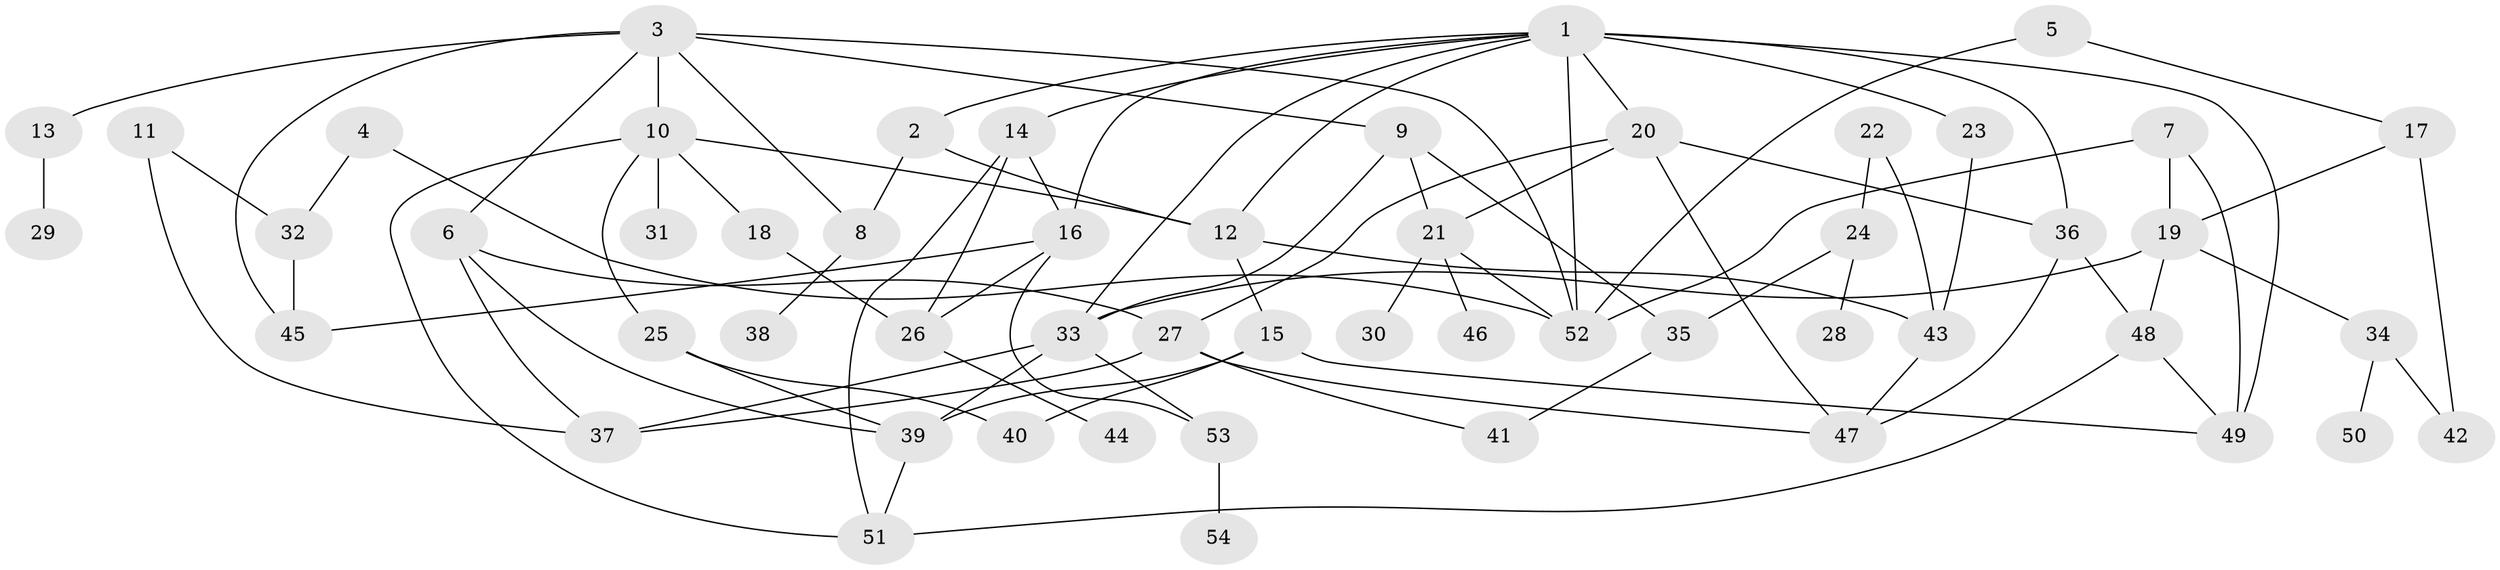 // original degree distribution, {6: 0.056179775280898875, 3: 0.23595505617977527, 7: 0.011235955056179775, 8: 0.011235955056179775, 5: 0.0449438202247191, 4: 0.1797752808988764, 1: 0.1797752808988764, 2: 0.2808988764044944}
// Generated by graph-tools (version 1.1) at 2025/36/03/04/25 23:36:10]
// undirected, 54 vertices, 90 edges
graph export_dot {
  node [color=gray90,style=filled];
  1;
  2;
  3;
  4;
  5;
  6;
  7;
  8;
  9;
  10;
  11;
  12;
  13;
  14;
  15;
  16;
  17;
  18;
  19;
  20;
  21;
  22;
  23;
  24;
  25;
  26;
  27;
  28;
  29;
  30;
  31;
  32;
  33;
  34;
  35;
  36;
  37;
  38;
  39;
  40;
  41;
  42;
  43;
  44;
  45;
  46;
  47;
  48;
  49;
  50;
  51;
  52;
  53;
  54;
  1 -- 2 [weight=1.0];
  1 -- 12 [weight=1.0];
  1 -- 14 [weight=1.0];
  1 -- 16 [weight=1.0];
  1 -- 20 [weight=1.0];
  1 -- 23 [weight=2.0];
  1 -- 33 [weight=1.0];
  1 -- 36 [weight=1.0];
  1 -- 49 [weight=1.0];
  1 -- 52 [weight=1.0];
  2 -- 8 [weight=1.0];
  2 -- 12 [weight=1.0];
  3 -- 6 [weight=1.0];
  3 -- 8 [weight=1.0];
  3 -- 9 [weight=1.0];
  3 -- 10 [weight=1.0];
  3 -- 13 [weight=1.0];
  3 -- 45 [weight=1.0];
  3 -- 52 [weight=1.0];
  4 -- 32 [weight=1.0];
  4 -- 52 [weight=1.0];
  5 -- 17 [weight=1.0];
  5 -- 52 [weight=1.0];
  6 -- 27 [weight=1.0];
  6 -- 37 [weight=1.0];
  6 -- 39 [weight=1.0];
  7 -- 19 [weight=1.0];
  7 -- 49 [weight=1.0];
  7 -- 52 [weight=1.0];
  8 -- 38 [weight=1.0];
  9 -- 21 [weight=1.0];
  9 -- 33 [weight=1.0];
  9 -- 35 [weight=1.0];
  10 -- 12 [weight=1.0];
  10 -- 18 [weight=1.0];
  10 -- 25 [weight=1.0];
  10 -- 31 [weight=1.0];
  10 -- 51 [weight=1.0];
  11 -- 32 [weight=1.0];
  11 -- 37 [weight=1.0];
  12 -- 15 [weight=1.0];
  12 -- 43 [weight=1.0];
  13 -- 29 [weight=1.0];
  14 -- 16 [weight=1.0];
  14 -- 26 [weight=1.0];
  14 -- 51 [weight=1.0];
  15 -- 39 [weight=1.0];
  15 -- 40 [weight=1.0];
  15 -- 49 [weight=1.0];
  16 -- 26 [weight=1.0];
  16 -- 45 [weight=1.0];
  16 -- 53 [weight=1.0];
  17 -- 19 [weight=1.0];
  17 -- 42 [weight=2.0];
  18 -- 26 [weight=1.0];
  19 -- 33 [weight=1.0];
  19 -- 34 [weight=1.0];
  19 -- 48 [weight=1.0];
  20 -- 21 [weight=1.0];
  20 -- 27 [weight=1.0];
  20 -- 36 [weight=1.0];
  20 -- 47 [weight=1.0];
  21 -- 30 [weight=1.0];
  21 -- 46 [weight=1.0];
  21 -- 52 [weight=2.0];
  22 -- 24 [weight=1.0];
  22 -- 43 [weight=2.0];
  23 -- 43 [weight=1.0];
  24 -- 28 [weight=1.0];
  24 -- 35 [weight=1.0];
  25 -- 39 [weight=1.0];
  25 -- 40 [weight=1.0];
  26 -- 44 [weight=1.0];
  27 -- 37 [weight=1.0];
  27 -- 41 [weight=1.0];
  27 -- 47 [weight=1.0];
  32 -- 45 [weight=1.0];
  33 -- 37 [weight=1.0];
  33 -- 39 [weight=1.0];
  33 -- 53 [weight=1.0];
  34 -- 42 [weight=1.0];
  34 -- 50 [weight=1.0];
  35 -- 41 [weight=1.0];
  36 -- 47 [weight=1.0];
  36 -- 48 [weight=1.0];
  39 -- 51 [weight=1.0];
  43 -- 47 [weight=1.0];
  48 -- 49 [weight=1.0];
  48 -- 51 [weight=1.0];
  53 -- 54 [weight=1.0];
}
